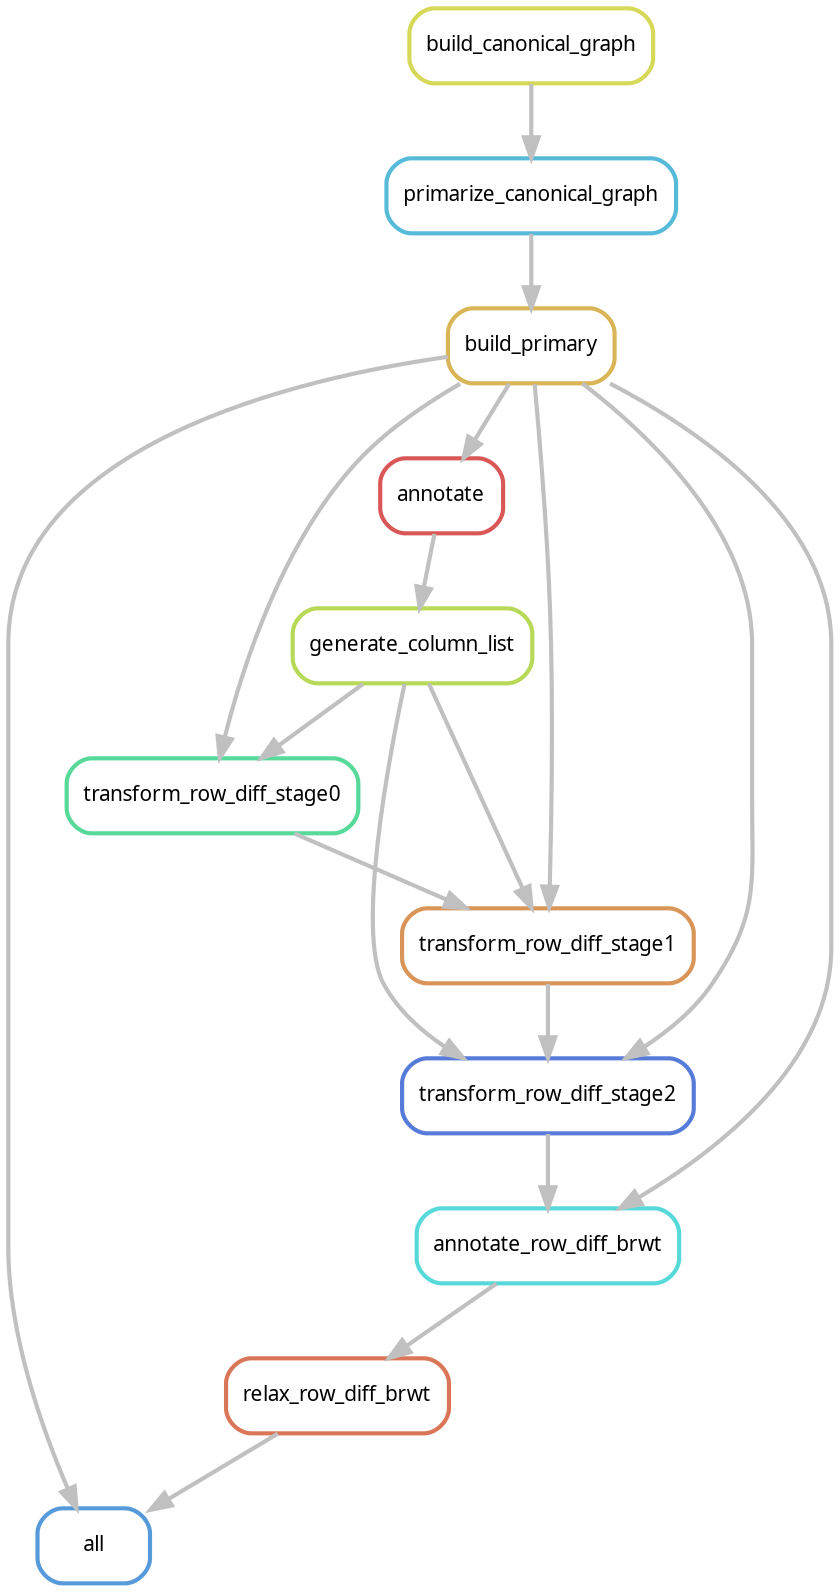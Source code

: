 digraph snakemake_dag {
    graph[bgcolor=white, margin=0];
    node[shape=box, style=rounded, fontname=sans,                 fontsize=10, penwidth=2];
    edge[penwidth=2, color=grey];
	0[label = "all", color = "0.58 0.6 0.85", style="rounded"];
	1[label = "build_primary", color = "0.12 0.6 0.85", style="rounded"];
	2[label = "primarize_canonical_graph", color = "0.54 0.6 0.85", style="rounded"];
	3[label = "build_canonical_graph", color = "0.17 0.6 0.85", style="rounded"];
	4[label = "relax_row_diff_brwt", color = "0.04 0.6 0.85", style="rounded"];
	5[label = "annotate_row_diff_brwt", color = "0.50 0.6 0.85", style="rounded"];
	6[label = "transform_row_diff_stage2", color = "0.62 0.6 0.85", style="rounded"];
	7[label = "generate_column_list", color = "0.21 0.6 0.85", style="rounded"];
	8[label = "annotate", color = "0.00 0.6 0.85", style="rounded"];
	9[label = "transform_row_diff_stage1", color = "0.08 0.6 0.85", style="rounded"];
	10[label = "transform_row_diff_stage0", color = "0.42 0.6 0.85", style="rounded"];
	1 -> 0
	4 -> 0
	2 -> 1
	3 -> 2
	5 -> 4
	6 -> 5
	1 -> 5
	1 -> 6
	7 -> 6
	9 -> 6
	8 -> 7
	1 -> 8
	1 -> 9
	7 -> 9
	10 -> 9
	1 -> 10
	7 -> 10
}            
